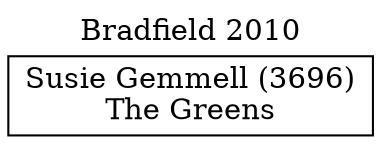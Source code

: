 // House preference flow
digraph "Susie Gemmell (3696)_Bradfield_2010" {
	graph [label="Bradfield 2010" labelloc=t mclimit=10]
	node [shape=box]
	"Susie Gemmell (3696)" [label="Susie Gemmell (3696)
The Greens"]
}
